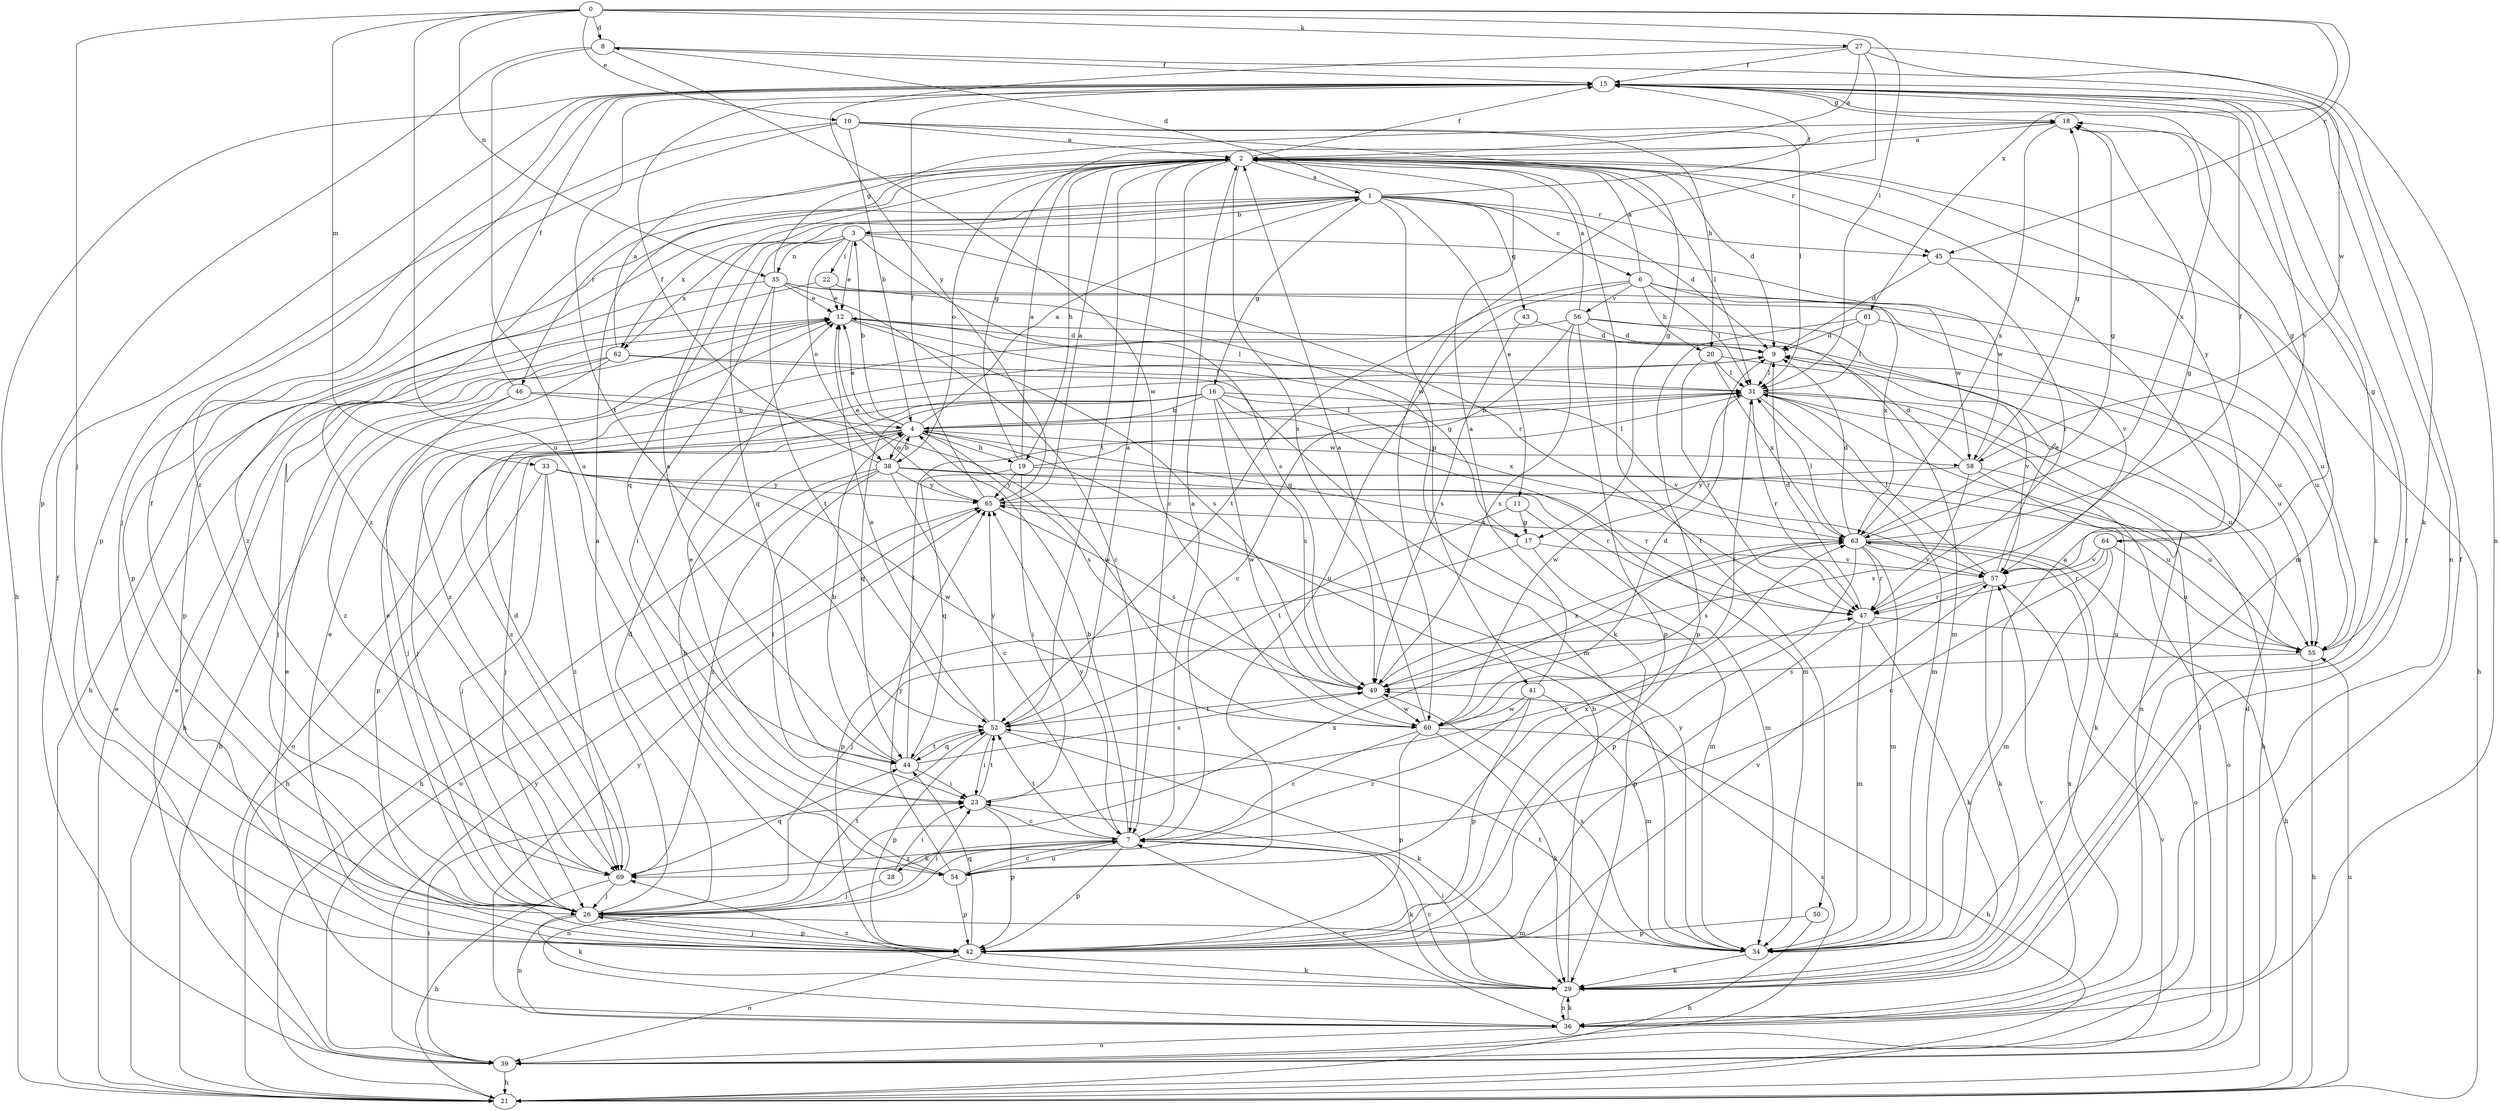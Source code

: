 strict digraph  {
0;
1;
2;
3;
4;
6;
7;
8;
9;
10;
11;
12;
15;
16;
17;
18;
19;
20;
21;
22;
23;
26;
27;
28;
29;
31;
33;
34;
35;
36;
38;
39;
41;
42;
43;
44;
45;
46;
47;
49;
50;
52;
54;
55;
56;
57;
58;
60;
61;
62;
63;
64;
65;
69;
0 -> 8  [label=d];
0 -> 10  [label=e];
0 -> 26  [label=j];
0 -> 27  [label=k];
0 -> 31  [label=l];
0 -> 33  [label=m];
0 -> 35  [label=n];
0 -> 45  [label=r];
0 -> 54  [label=u];
0 -> 61  [label=x];
1 -> 3  [label=b];
1 -> 6  [label=c];
1 -> 8  [label=d];
1 -> 9  [label=d];
1 -> 11  [label=e];
1 -> 15  [label=f];
1 -> 16  [label=g];
1 -> 41  [label=p];
1 -> 42  [label=p];
1 -> 43  [label=q];
1 -> 44  [label=q];
1 -> 45  [label=r];
1 -> 62  [label=x];
1 -> 69  [label=z];
2 -> 1  [label=a];
2 -> 7  [label=c];
2 -> 9  [label=d];
2 -> 15  [label=f];
2 -> 19  [label=h];
2 -> 31  [label=l];
2 -> 34  [label=m];
2 -> 38  [label=o];
2 -> 45  [label=r];
2 -> 46  [label=r];
2 -> 49  [label=s];
2 -> 50  [label=t];
2 -> 52  [label=t];
2 -> 64  [label=y];
2 -> 69  [label=z];
3 -> 12  [label=e];
3 -> 22  [label=i];
3 -> 35  [label=n];
3 -> 38  [label=o];
3 -> 44  [label=q];
3 -> 47  [label=r];
3 -> 49  [label=s];
3 -> 58  [label=w];
3 -> 62  [label=x];
4 -> 1  [label=a];
4 -> 3  [label=b];
4 -> 12  [label=e];
4 -> 17  [label=g];
4 -> 19  [label=h];
4 -> 26  [label=j];
4 -> 31  [label=l];
4 -> 38  [label=o];
4 -> 39  [label=o];
4 -> 42  [label=p];
4 -> 49  [label=s];
4 -> 58  [label=w];
6 -> 2  [label=a];
6 -> 20  [label=h];
6 -> 31  [label=l];
6 -> 52  [label=t];
6 -> 54  [label=u];
6 -> 56  [label=v];
6 -> 58  [label=w];
6 -> 63  [label=x];
7 -> 2  [label=a];
7 -> 4  [label=b];
7 -> 28  [label=k];
7 -> 29  [label=k];
7 -> 36  [label=n];
7 -> 42  [label=p];
7 -> 52  [label=t];
7 -> 54  [label=u];
7 -> 65  [label=y];
7 -> 69  [label=z];
8 -> 15  [label=f];
8 -> 42  [label=p];
8 -> 54  [label=u];
8 -> 58  [label=w];
8 -> 60  [label=w];
9 -> 31  [label=l];
9 -> 57  [label=v];
10 -> 2  [label=a];
10 -> 4  [label=b];
10 -> 17  [label=g];
10 -> 20  [label=h];
10 -> 26  [label=j];
10 -> 31  [label=l];
10 -> 42  [label=p];
11 -> 17  [label=g];
11 -> 34  [label=m];
11 -> 52  [label=t];
12 -> 9  [label=d];
12 -> 17  [label=g];
12 -> 31  [label=l];
12 -> 49  [label=s];
15 -> 18  [label=g];
15 -> 21  [label=h];
15 -> 29  [label=k];
15 -> 36  [label=n];
15 -> 52  [label=t];
15 -> 57  [label=v];
15 -> 63  [label=x];
15 -> 69  [label=z];
16 -> 4  [label=b];
16 -> 26  [label=j];
16 -> 34  [label=m];
16 -> 44  [label=q];
16 -> 49  [label=s];
16 -> 57  [label=v];
16 -> 60  [label=w];
16 -> 63  [label=x];
16 -> 69  [label=z];
17 -> 34  [label=m];
17 -> 42  [label=p];
17 -> 57  [label=v];
18 -> 2  [label=a];
18 -> 63  [label=x];
19 -> 2  [label=a];
19 -> 18  [label=g];
19 -> 23  [label=i];
19 -> 31  [label=l];
19 -> 44  [label=q];
19 -> 55  [label=u];
19 -> 65  [label=y];
20 -> 31  [label=l];
20 -> 47  [label=r];
20 -> 55  [label=u];
20 -> 63  [label=x];
21 -> 12  [label=e];
21 -> 55  [label=u];
21 -> 57  [label=v];
22 -> 12  [label=e];
22 -> 29  [label=k];
22 -> 42  [label=p];
23 -> 7  [label=c];
23 -> 12  [label=e];
23 -> 42  [label=p];
23 -> 47  [label=r];
23 -> 52  [label=t];
26 -> 2  [label=a];
26 -> 9  [label=d];
26 -> 12  [label=e];
26 -> 15  [label=f];
26 -> 23  [label=i];
26 -> 29  [label=k];
26 -> 34  [label=m];
26 -> 36  [label=n];
26 -> 42  [label=p];
26 -> 52  [label=t];
26 -> 63  [label=x];
27 -> 2  [label=a];
27 -> 15  [label=f];
27 -> 29  [label=k];
27 -> 36  [label=n];
27 -> 60  [label=w];
27 -> 65  [label=y];
28 -> 23  [label=i];
28 -> 26  [label=j];
29 -> 4  [label=b];
29 -> 7  [label=c];
29 -> 15  [label=f];
29 -> 23  [label=i];
29 -> 36  [label=n];
29 -> 69  [label=z];
31 -> 4  [label=b];
31 -> 21  [label=h];
31 -> 34  [label=m];
31 -> 36  [label=n];
31 -> 47  [label=r];
31 -> 55  [label=u];
31 -> 60  [label=w];
33 -> 21  [label=h];
33 -> 26  [label=j];
33 -> 47  [label=r];
33 -> 60  [label=w];
33 -> 65  [label=y];
33 -> 69  [label=z];
34 -> 2  [label=a];
34 -> 29  [label=k];
34 -> 49  [label=s];
34 -> 52  [label=t];
34 -> 65  [label=y];
35 -> 7  [label=c];
35 -> 12  [label=e];
35 -> 18  [label=g];
35 -> 21  [label=h];
35 -> 23  [label=i];
35 -> 52  [label=t];
35 -> 55  [label=u];
35 -> 57  [label=v];
36 -> 7  [label=c];
36 -> 12  [label=e];
36 -> 15  [label=f];
36 -> 29  [label=k];
36 -> 39  [label=o];
36 -> 57  [label=v];
36 -> 63  [label=x];
36 -> 65  [label=y];
38 -> 4  [label=b];
38 -> 7  [label=c];
38 -> 15  [label=f];
38 -> 21  [label=h];
38 -> 23  [label=i];
38 -> 47  [label=r];
38 -> 55  [label=u];
38 -> 65  [label=y];
38 -> 69  [label=z];
39 -> 9  [label=d];
39 -> 12  [label=e];
39 -> 15  [label=f];
39 -> 21  [label=h];
39 -> 23  [label=i];
39 -> 31  [label=l];
39 -> 49  [label=s];
39 -> 65  [label=y];
41 -> 2  [label=a];
41 -> 34  [label=m];
41 -> 42  [label=p];
41 -> 60  [label=w];
41 -> 69  [label=z];
42 -> 12  [label=e];
42 -> 26  [label=j];
42 -> 29  [label=k];
42 -> 39  [label=o];
42 -> 44  [label=q];
42 -> 57  [label=v];
43 -> 9  [label=d];
43 -> 49  [label=s];
44 -> 2  [label=a];
44 -> 4  [label=b];
44 -> 23  [label=i];
44 -> 31  [label=l];
44 -> 49  [label=s];
44 -> 52  [label=t];
45 -> 9  [label=d];
45 -> 21  [label=h];
45 -> 47  [label=r];
46 -> 4  [label=b];
46 -> 15  [label=f];
46 -> 21  [label=h];
46 -> 26  [label=j];
46 -> 60  [label=w];
47 -> 9  [label=d];
47 -> 18  [label=g];
47 -> 29  [label=k];
47 -> 34  [label=m];
47 -> 42  [label=p];
47 -> 55  [label=u];
49 -> 52  [label=t];
49 -> 60  [label=w];
49 -> 63  [label=x];
50 -> 21  [label=h];
50 -> 42  [label=p];
52 -> 2  [label=a];
52 -> 12  [label=e];
52 -> 23  [label=i];
52 -> 29  [label=k];
52 -> 42  [label=p];
52 -> 44  [label=q];
52 -> 65  [label=y];
54 -> 4  [label=b];
54 -> 7  [label=c];
54 -> 42  [label=p];
54 -> 63  [label=x];
54 -> 65  [label=y];
55 -> 18  [label=g];
55 -> 21  [label=h];
55 -> 49  [label=s];
56 -> 2  [label=a];
56 -> 7  [label=c];
56 -> 9  [label=d];
56 -> 34  [label=m];
56 -> 42  [label=p];
56 -> 49  [label=s];
56 -> 55  [label=u];
56 -> 69  [label=z];
57 -> 12  [label=e];
57 -> 26  [label=j];
57 -> 29  [label=k];
57 -> 31  [label=l];
57 -> 47  [label=r];
58 -> 9  [label=d];
58 -> 18  [label=g];
58 -> 29  [label=k];
58 -> 39  [label=o];
58 -> 49  [label=s];
58 -> 65  [label=y];
60 -> 2  [label=a];
60 -> 7  [label=c];
60 -> 9  [label=d];
60 -> 21  [label=h];
60 -> 29  [label=k];
60 -> 31  [label=l];
60 -> 42  [label=p];
61 -> 9  [label=d];
61 -> 31  [label=l];
61 -> 42  [label=p];
61 -> 55  [label=u];
62 -> 2  [label=a];
62 -> 21  [label=h];
62 -> 26  [label=j];
62 -> 31  [label=l];
62 -> 34  [label=m];
62 -> 69  [label=z];
63 -> 9  [label=d];
63 -> 15  [label=f];
63 -> 18  [label=g];
63 -> 21  [label=h];
63 -> 31  [label=l];
63 -> 34  [label=m];
63 -> 39  [label=o];
63 -> 42  [label=p];
63 -> 47  [label=r];
63 -> 49  [label=s];
63 -> 57  [label=v];
64 -> 7  [label=c];
64 -> 18  [label=g];
64 -> 34  [label=m];
64 -> 47  [label=r];
64 -> 55  [label=u];
64 -> 57  [label=v];
65 -> 2  [label=a];
65 -> 12  [label=e];
65 -> 15  [label=f];
65 -> 39  [label=o];
65 -> 49  [label=s];
65 -> 63  [label=x];
69 -> 9  [label=d];
69 -> 21  [label=h];
69 -> 26  [label=j];
69 -> 44  [label=q];
}
